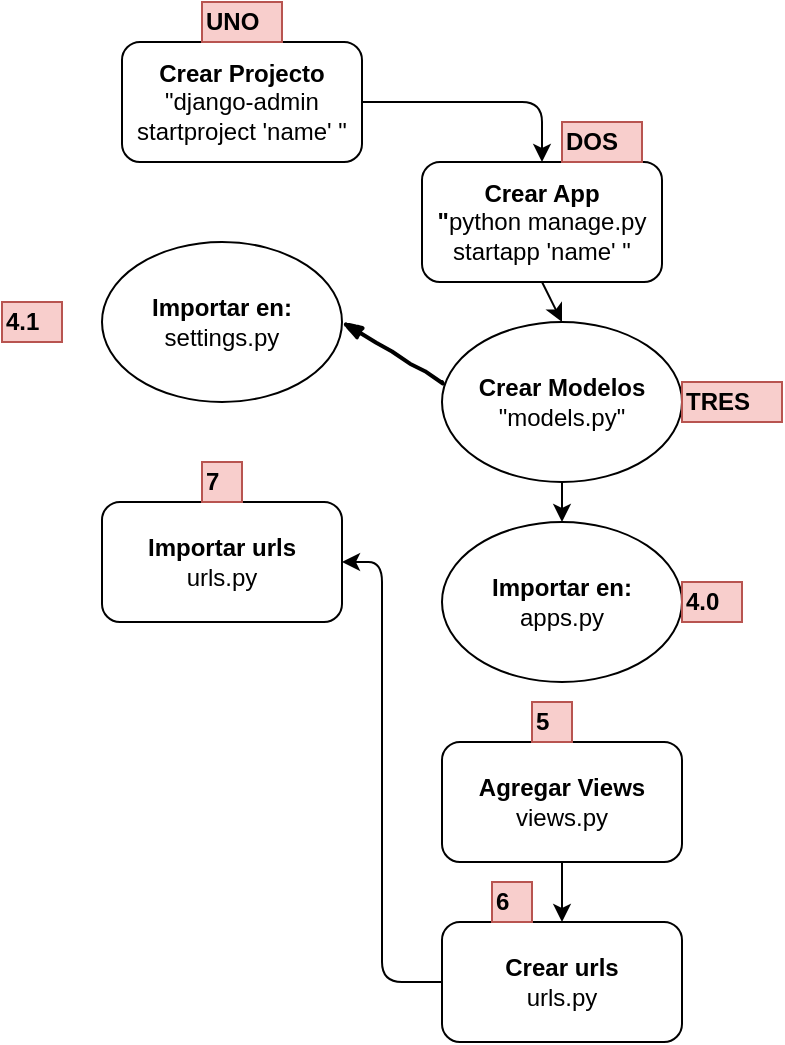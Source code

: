 <mxfile version="11.1.4" type="device"><diagram id="q4Xml5hQjo1pPqaSVbVa" name="Page-1"><mxGraphModel dx="510" dy="496" grid="1" gridSize="10" guides="1" tooltips="1" connect="1" arrows="1" fold="1" page="1" pageScale="1" pageWidth="827" pageHeight="1169" math="0" shadow="0"><root><mxCell id="0"/><mxCell id="1" parent="0"/><mxCell id="SO2hZvczMsfUHCNIF8Fg-1" value="&lt;b&gt;Crear Projecto&lt;/b&gt;&lt;br&gt;&quot;django-admin startproject 'name' &quot;" style="rounded=1;whiteSpace=wrap;html=1;" vertex="1" parent="1"><mxGeometry x="100" y="60" width="120" height="60" as="geometry"/></mxCell><mxCell id="SO2hZvczMsfUHCNIF8Fg-2" value="&lt;b&gt;Crear App&lt;br&gt;&quot;&lt;/b&gt;python manage.py startapp 'name' &quot;" style="rounded=1;whiteSpace=wrap;html=1;" vertex="1" parent="1"><mxGeometry x="250" y="120" width="120" height="60" as="geometry"/></mxCell><mxCell id="SO2hZvczMsfUHCNIF8Fg-3" value="&lt;b&gt;Crear Modelos&lt;/b&gt;&lt;br&gt;&quot;models.py&quot;" style="ellipse;whiteSpace=wrap;html=1;" vertex="1" parent="1"><mxGeometry x="260" y="200" width="120" height="80" as="geometry"/></mxCell><mxCell id="SO2hZvczMsfUHCNIF8Fg-4" value="&lt;b&gt;Importar en:&lt;/b&gt;&lt;br&gt;apps.py" style="ellipse;whiteSpace=wrap;html=1;" vertex="1" parent="1"><mxGeometry x="260" y="300" width="120" height="80" as="geometry"/></mxCell><mxCell id="SO2hZvczMsfUHCNIF8Fg-5" value="&lt;b&gt;Importar en:&lt;/b&gt;&lt;br&gt;settings.py" style="ellipse;whiteSpace=wrap;html=1;" vertex="1" parent="1"><mxGeometry x="90" y="160" width="120" height="80" as="geometry"/></mxCell><mxCell id="SO2hZvczMsfUHCNIF8Fg-6" value="" style="endArrow=classic;html=1;entryX=0.5;entryY=0;entryDx=0;entryDy=0;exitX=0.5;exitY=1;exitDx=0;exitDy=0;" edge="1" parent="1" source="SO2hZvczMsfUHCNIF8Fg-2" target="SO2hZvczMsfUHCNIF8Fg-3"><mxGeometry width="50" height="50" relative="1" as="geometry"><mxPoint x="100" y="450" as="sourcePoint"/><mxPoint x="150" y="400" as="targetPoint"/></mxGeometry></mxCell><mxCell id="SO2hZvczMsfUHCNIF8Fg-7" value="" style="endArrow=classic;html=1;" edge="1" parent="1" target="SO2hZvczMsfUHCNIF8Fg-4"><mxGeometry width="50" height="50" relative="1" as="geometry"><mxPoint x="320" y="280" as="sourcePoint"/><mxPoint x="330" y="210" as="targetPoint"/></mxGeometry></mxCell><mxCell id="SO2hZvczMsfUHCNIF8Fg-8" value="" style="edgeStyle=segmentEdgeStyle;endArrow=classic;html=1;entryX=0.5;entryY=0;entryDx=0;entryDy=0;exitX=1;exitY=0.5;exitDx=0;exitDy=0;" edge="1" parent="1" source="SO2hZvczMsfUHCNIF8Fg-1" target="SO2hZvczMsfUHCNIF8Fg-2"><mxGeometry width="50" height="50" relative="1" as="geometry"><mxPoint x="100" y="450" as="sourcePoint"/><mxPoint x="150" y="400" as="targetPoint"/></mxGeometry></mxCell><mxCell id="SO2hZvczMsfUHCNIF8Fg-9" value="" style="rounded=0;comic=1;strokeWidth=2;endArrow=blockThin;html=1;fontFamily=Comic Sans MS;fontStyle=1;entryX=1;entryY=0.5;entryDx=0;entryDy=0;exitX=0;exitY=0.375;exitDx=0;exitDy=0;exitPerimeter=0;" edge="1" parent="1" source="SO2hZvczMsfUHCNIF8Fg-3" target="SO2hZvczMsfUHCNIF8Fg-5"><mxGeometry width="50" height="50" relative="1" as="geometry"><mxPoint x="90" y="450" as="sourcePoint"/><mxPoint x="140" y="400" as="targetPoint"/></mxGeometry></mxCell><mxCell id="SO2hZvczMsfUHCNIF8Fg-10" value="&lt;b&gt;UNO&lt;/b&gt;" style="text;html=1;resizable=0;points=[];autosize=1;align=left;verticalAlign=top;spacingTop=-4;fillColor=#f8cecc;strokeColor=#b85450;" vertex="1" parent="1"><mxGeometry x="140" y="40" width="40" height="20" as="geometry"/></mxCell><mxCell id="SO2hZvczMsfUHCNIF8Fg-15" value="&lt;b&gt;DOS&lt;/b&gt;" style="text;html=1;resizable=0;points=[];autosize=1;align=left;verticalAlign=top;spacingTop=-4;fillColor=#f8cecc;strokeColor=#b85450;" vertex="1" parent="1"><mxGeometry x="320" y="100" width="40" height="20" as="geometry"/></mxCell><mxCell id="SO2hZvczMsfUHCNIF8Fg-16" value="&lt;b&gt;TRES&lt;/b&gt;" style="text;html=1;resizable=0;points=[];autosize=1;align=left;verticalAlign=top;spacingTop=-4;fillColor=#f8cecc;strokeColor=#b85450;" vertex="1" parent="1"><mxGeometry x="380" y="230" width="50" height="20" as="geometry"/></mxCell><mxCell id="SO2hZvczMsfUHCNIF8Fg-17" value="&lt;b&gt;4.1&lt;/b&gt;" style="text;html=1;resizable=0;points=[];autosize=1;align=left;verticalAlign=top;spacingTop=-4;fillColor=#f8cecc;strokeColor=#b85450;" vertex="1" parent="1"><mxGeometry x="40" y="190" width="30" height="20" as="geometry"/></mxCell><mxCell id="SO2hZvczMsfUHCNIF8Fg-18" value="&lt;b&gt;4.0&lt;/b&gt;" style="text;html=1;resizable=0;points=[];autosize=1;align=left;verticalAlign=top;spacingTop=-4;fillColor=#f8cecc;strokeColor=#b85450;" vertex="1" parent="1"><mxGeometry x="380" y="330" width="30" height="20" as="geometry"/></mxCell><mxCell id="SO2hZvczMsfUHCNIF8Fg-19" value="&lt;b&gt;Agregar Views&lt;/b&gt;&lt;br&gt;views.py" style="rounded=1;whiteSpace=wrap;html=1;" vertex="1" parent="1"><mxGeometry x="260" y="410" width="120" height="60" as="geometry"/></mxCell><mxCell id="SO2hZvczMsfUHCNIF8Fg-20" value="&lt;b&gt;Crear urls&lt;/b&gt;&lt;br&gt;urls.py" style="rounded=1;whiteSpace=wrap;html=1;" vertex="1" parent="1"><mxGeometry x="260" y="500" width="120" height="60" as="geometry"/></mxCell><mxCell id="SO2hZvczMsfUHCNIF8Fg-21" value="&lt;b&gt;Importar urls&lt;/b&gt;&lt;br&gt;urls.py" style="rounded=1;whiteSpace=wrap;html=1;" vertex="1" parent="1"><mxGeometry x="90" y="290" width="120" height="60" as="geometry"/></mxCell><mxCell id="SO2hZvczMsfUHCNIF8Fg-22" value="" style="endArrow=classic;html=1;entryX=0.5;entryY=0;entryDx=0;entryDy=0;" edge="1" parent="1" target="SO2hZvczMsfUHCNIF8Fg-20"><mxGeometry width="50" height="50" relative="1" as="geometry"><mxPoint x="320" y="470" as="sourcePoint"/><mxPoint x="330" y="310" as="targetPoint"/></mxGeometry></mxCell><mxCell id="SO2hZvczMsfUHCNIF8Fg-23" value="&lt;b&gt;5&lt;/b&gt;" style="text;html=1;resizable=0;points=[];autosize=1;align=left;verticalAlign=top;spacingTop=-4;fillColor=#f8cecc;strokeColor=#b85450;" vertex="1" parent="1"><mxGeometry x="305" y="390" width="20" height="20" as="geometry"/></mxCell><mxCell id="SO2hZvczMsfUHCNIF8Fg-25" value="&lt;b&gt;6&lt;/b&gt;" style="text;html=1;resizable=0;points=[];autosize=1;align=left;verticalAlign=top;spacingTop=-4;fillColor=#f8cecc;strokeColor=#b85450;" vertex="1" parent="1"><mxGeometry x="285" y="480" width="20" height="20" as="geometry"/></mxCell><mxCell id="SO2hZvczMsfUHCNIF8Fg-29" value="&lt;b&gt;7&lt;/b&gt;" style="text;html=1;resizable=0;points=[];autosize=1;align=left;verticalAlign=top;spacingTop=-4;fillColor=#f8cecc;strokeColor=#b85450;" vertex="1" parent="1"><mxGeometry x="140" y="270" width="20" height="20" as="geometry"/></mxCell><mxCell id="SO2hZvczMsfUHCNIF8Fg-31" value="" style="edgeStyle=segmentEdgeStyle;endArrow=classic;html=1;entryX=1;entryY=0.5;entryDx=0;entryDy=0;exitX=0;exitY=0.5;exitDx=0;exitDy=0;" edge="1" parent="1" source="SO2hZvczMsfUHCNIF8Fg-20" target="SO2hZvczMsfUHCNIF8Fg-21"><mxGeometry width="50" height="50" relative="1" as="geometry"><mxPoint x="230" y="430" as="sourcePoint"/><mxPoint x="320" y="130" as="targetPoint"/><Array as="points"><mxPoint x="230" y="530"/><mxPoint x="230" y="320"/></Array></mxGeometry></mxCell></root></mxGraphModel></diagram></mxfile>